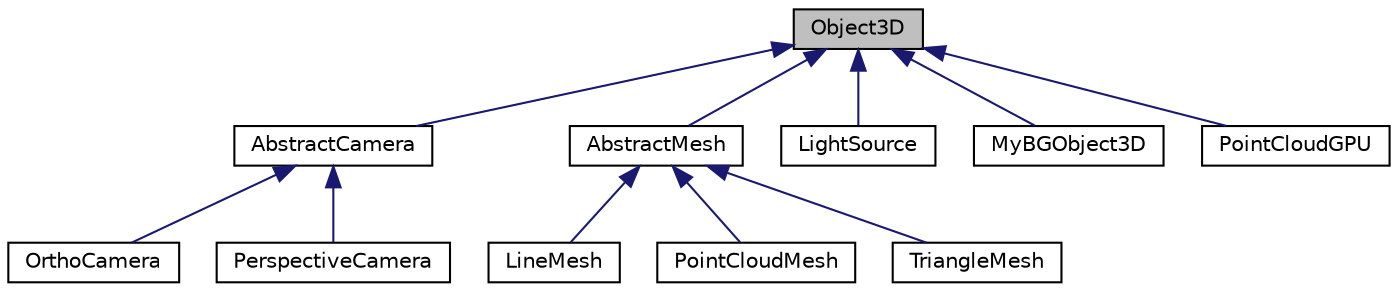 digraph "Object3D"
{
  edge [fontname="Helvetica",fontsize="10",labelfontname="Helvetica",labelfontsize="10"];
  node [fontname="Helvetica",fontsize="10",shape=record];
  Node1 [label="Object3D",height=0.2,width=0.4,color="black", fillcolor="grey75", style="filled" fontcolor="black"];
  Node1 -> Node2 [dir="back",color="midnightblue",fontsize="10",style="solid",fontname="Helvetica"];
  Node2 [label="AbstractCamera",height=0.2,width=0.4,color="black", fillcolor="white", style="filled",URL="$class_abstract_camera.html",tooltip="A camera defined in 3D space. "];
  Node2 -> Node3 [dir="back",color="midnightblue",fontsize="10",style="solid",fontname="Helvetica"];
  Node3 [label="OrthoCamera",height=0.2,width=0.4,color="black", fillcolor="white", style="filled",URL="$class_ortho_camera.html",tooltip="An orthographic camera defined in 3D space. "];
  Node2 -> Node4 [dir="back",color="midnightblue",fontsize="10",style="solid",fontname="Helvetica"];
  Node4 [label="PerspectiveCamera",height=0.2,width=0.4,color="black", fillcolor="white", style="filled",URL="$class_perspective_camera.html",tooltip="A perspective camera defined in 3D space. "];
  Node1 -> Node5 [dir="back",color="midnightblue",fontsize="10",style="solid",fontname="Helvetica"];
  Node5 [label="AbstractMesh",height=0.2,width=0.4,color="black", fillcolor="white", style="filled",URL="$class_abstract_mesh.html",tooltip="This class serves as a base for the mesh classes. "];
  Node5 -> Node6 [dir="back",color="midnightblue",fontsize="10",style="solid",fontname="Helvetica"];
  Node6 [label="LineMesh",height=0.2,width=0.4,color="black", fillcolor="white", style="filled",URL="$class_line_mesh.html",tooltip="This class extends AbstractMesh and renders lines. "];
  Node5 -> Node7 [dir="back",color="midnightblue",fontsize="10",style="solid",fontname="Helvetica"];
  Node7 [label="PointCloudMesh",height=0.2,width=0.4,color="black", fillcolor="white", style="filled",URL="$class_point_cloud_mesh.html",tooltip="This class extends AbstractMesh. "];
  Node5 -> Node8 [dir="back",color="midnightblue",fontsize="10",style="solid",fontname="Helvetica"];
  Node8 [label="TriangleMesh",height=0.2,width=0.4,color="black", fillcolor="white", style="filled",URL="$class_triangle_mesh.html",tooltip="This class extends AbstractMesh and renders triangles. "];
  Node1 -> Node9 [dir="back",color="midnightblue",fontsize="10",style="solid",fontname="Helvetica"];
  Node9 [label="LightSource",height=0.2,width=0.4,color="black", fillcolor="white", style="filled",URL="$class_light_source.html",tooltip="A light source defined in 3D space. "];
  Node1 -> Node10 [dir="back",color="midnightblue",fontsize="10",style="solid",fontname="Helvetica"];
  Node10 [label="MyBGObject3D",height=0.2,width=0.4,color="black", fillcolor="white", style="filled",URL="$class_my_b_g_object3_d.html"];
  Node1 -> Node11 [dir="back",color="midnightblue",fontsize="10",style="solid",fontname="Helvetica"];
  Node11 [label="PointCloudGPU",height=0.2,width=0.4,color="black", fillcolor="white", style="filled",URL="$class_point_cloud_g_p_u.html"];
}

